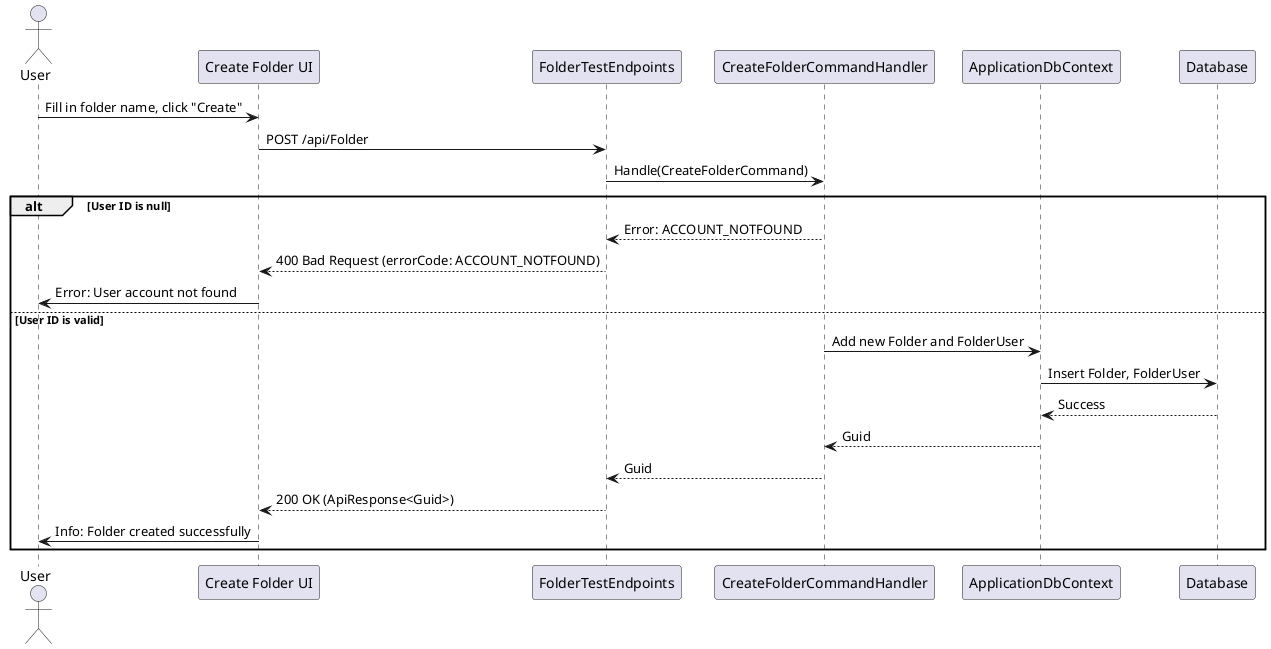 @startuml
actor User
participant "Create Folder UI" as UI
participant FolderTestEndpoints
participant CreateFolderCommandHandler as Handler
participant ApplicationDbContext
participant Database

User -> UI : Fill in folder name, click "Create"
UI -> FolderTestEndpoints : POST /api/Folder
FolderTestEndpoints -> Handler : Handle(CreateFolderCommand)
alt User ID is null
    Handler --> FolderTestEndpoints : Error: ACCOUNT_NOTFOUND
    FolderTestEndpoints --> UI : 400 Bad Request (errorCode: ACCOUNT_NOTFOUND)
    UI -> User : Error: User account not found
else User ID is valid
    Handler -> ApplicationDbContext : Add new Folder and FolderUser
    ApplicationDbContext -> Database : Insert Folder, FolderUser
    Database --> ApplicationDbContext : Success
    ApplicationDbContext --> Handler : Guid
    Handler --> FolderTestEndpoints : Guid
    FolderTestEndpoints --> UI : 200 OK (ApiResponse<Guid>)
    UI -> User : Info: Folder created successfully
end
@enduml